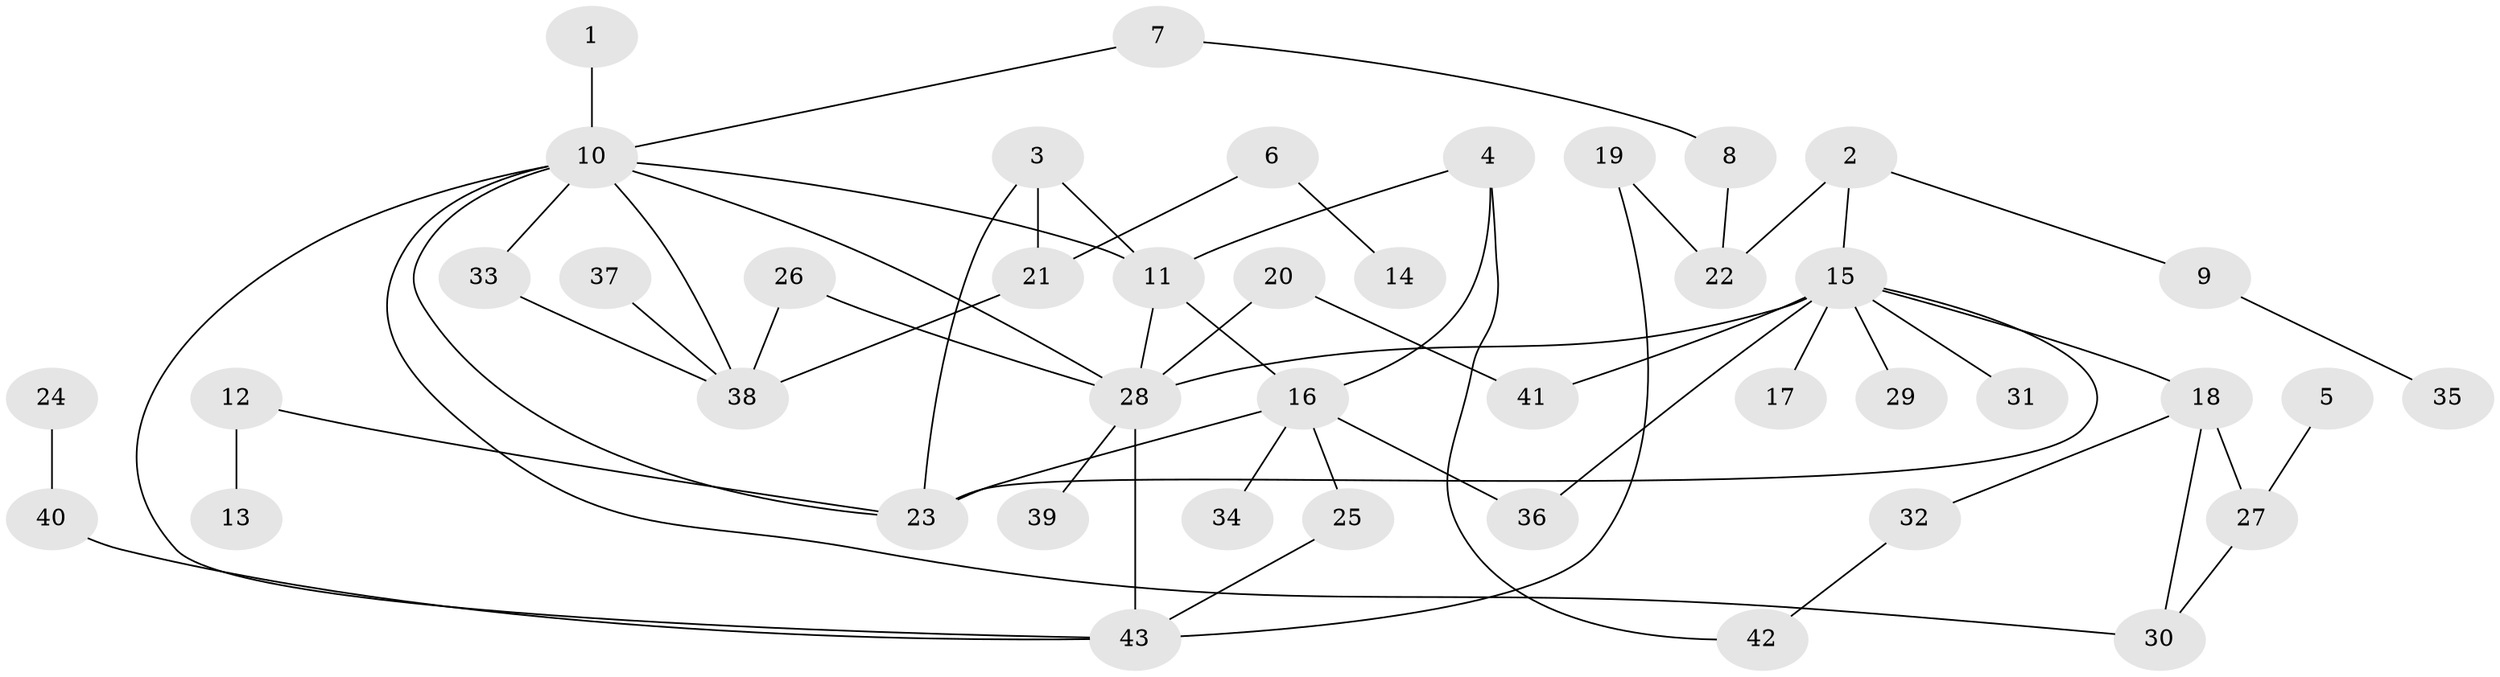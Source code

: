 // original degree distribution, {11: 0.011627906976744186, 6: 0.023255813953488372, 4: 0.08139534883720931, 2: 0.18604651162790697, 5: 0.046511627906976744, 8: 0.023255813953488372, 1: 0.4883720930232558, 12: 0.011627906976744186, 7: 0.011627906976744186, 3: 0.10465116279069768, 9: 0.011627906976744186}
// Generated by graph-tools (version 1.1) at 2025/01/03/09/25 03:01:43]
// undirected, 43 vertices, 59 edges
graph export_dot {
graph [start="1"]
  node [color=gray90,style=filled];
  1;
  2;
  3;
  4;
  5;
  6;
  7;
  8;
  9;
  10;
  11;
  12;
  13;
  14;
  15;
  16;
  17;
  18;
  19;
  20;
  21;
  22;
  23;
  24;
  25;
  26;
  27;
  28;
  29;
  30;
  31;
  32;
  33;
  34;
  35;
  36;
  37;
  38;
  39;
  40;
  41;
  42;
  43;
  1 -- 10 [weight=1.0];
  2 -- 9 [weight=1.0];
  2 -- 15 [weight=1.0];
  2 -- 22 [weight=1.0];
  3 -- 11 [weight=1.0];
  3 -- 21 [weight=1.0];
  3 -- 23 [weight=1.0];
  4 -- 11 [weight=1.0];
  4 -- 16 [weight=1.0];
  4 -- 42 [weight=1.0];
  5 -- 27 [weight=1.0];
  6 -- 14 [weight=1.0];
  6 -- 21 [weight=1.0];
  7 -- 8 [weight=1.0];
  7 -- 10 [weight=1.0];
  8 -- 22 [weight=1.0];
  9 -- 35 [weight=1.0];
  10 -- 11 [weight=1.0];
  10 -- 23 [weight=1.0];
  10 -- 28 [weight=1.0];
  10 -- 30 [weight=1.0];
  10 -- 33 [weight=1.0];
  10 -- 38 [weight=1.0];
  10 -- 43 [weight=1.0];
  11 -- 16 [weight=1.0];
  11 -- 28 [weight=1.0];
  12 -- 13 [weight=1.0];
  12 -- 23 [weight=1.0];
  15 -- 17 [weight=3.0];
  15 -- 18 [weight=1.0];
  15 -- 23 [weight=1.0];
  15 -- 28 [weight=1.0];
  15 -- 29 [weight=1.0];
  15 -- 31 [weight=1.0];
  15 -- 36 [weight=1.0];
  15 -- 41 [weight=1.0];
  16 -- 23 [weight=1.0];
  16 -- 25 [weight=1.0];
  16 -- 34 [weight=1.0];
  16 -- 36 [weight=1.0];
  18 -- 27 [weight=1.0];
  18 -- 30 [weight=1.0];
  18 -- 32 [weight=1.0];
  19 -- 22 [weight=1.0];
  19 -- 43 [weight=1.0];
  20 -- 28 [weight=2.0];
  20 -- 41 [weight=1.0];
  21 -- 38 [weight=2.0];
  24 -- 40 [weight=1.0];
  25 -- 43 [weight=1.0];
  26 -- 28 [weight=1.0];
  26 -- 38 [weight=1.0];
  27 -- 30 [weight=1.0];
  28 -- 39 [weight=1.0];
  28 -- 43 [weight=2.0];
  32 -- 42 [weight=1.0];
  33 -- 38 [weight=1.0];
  37 -- 38 [weight=1.0];
  40 -- 43 [weight=1.0];
}
